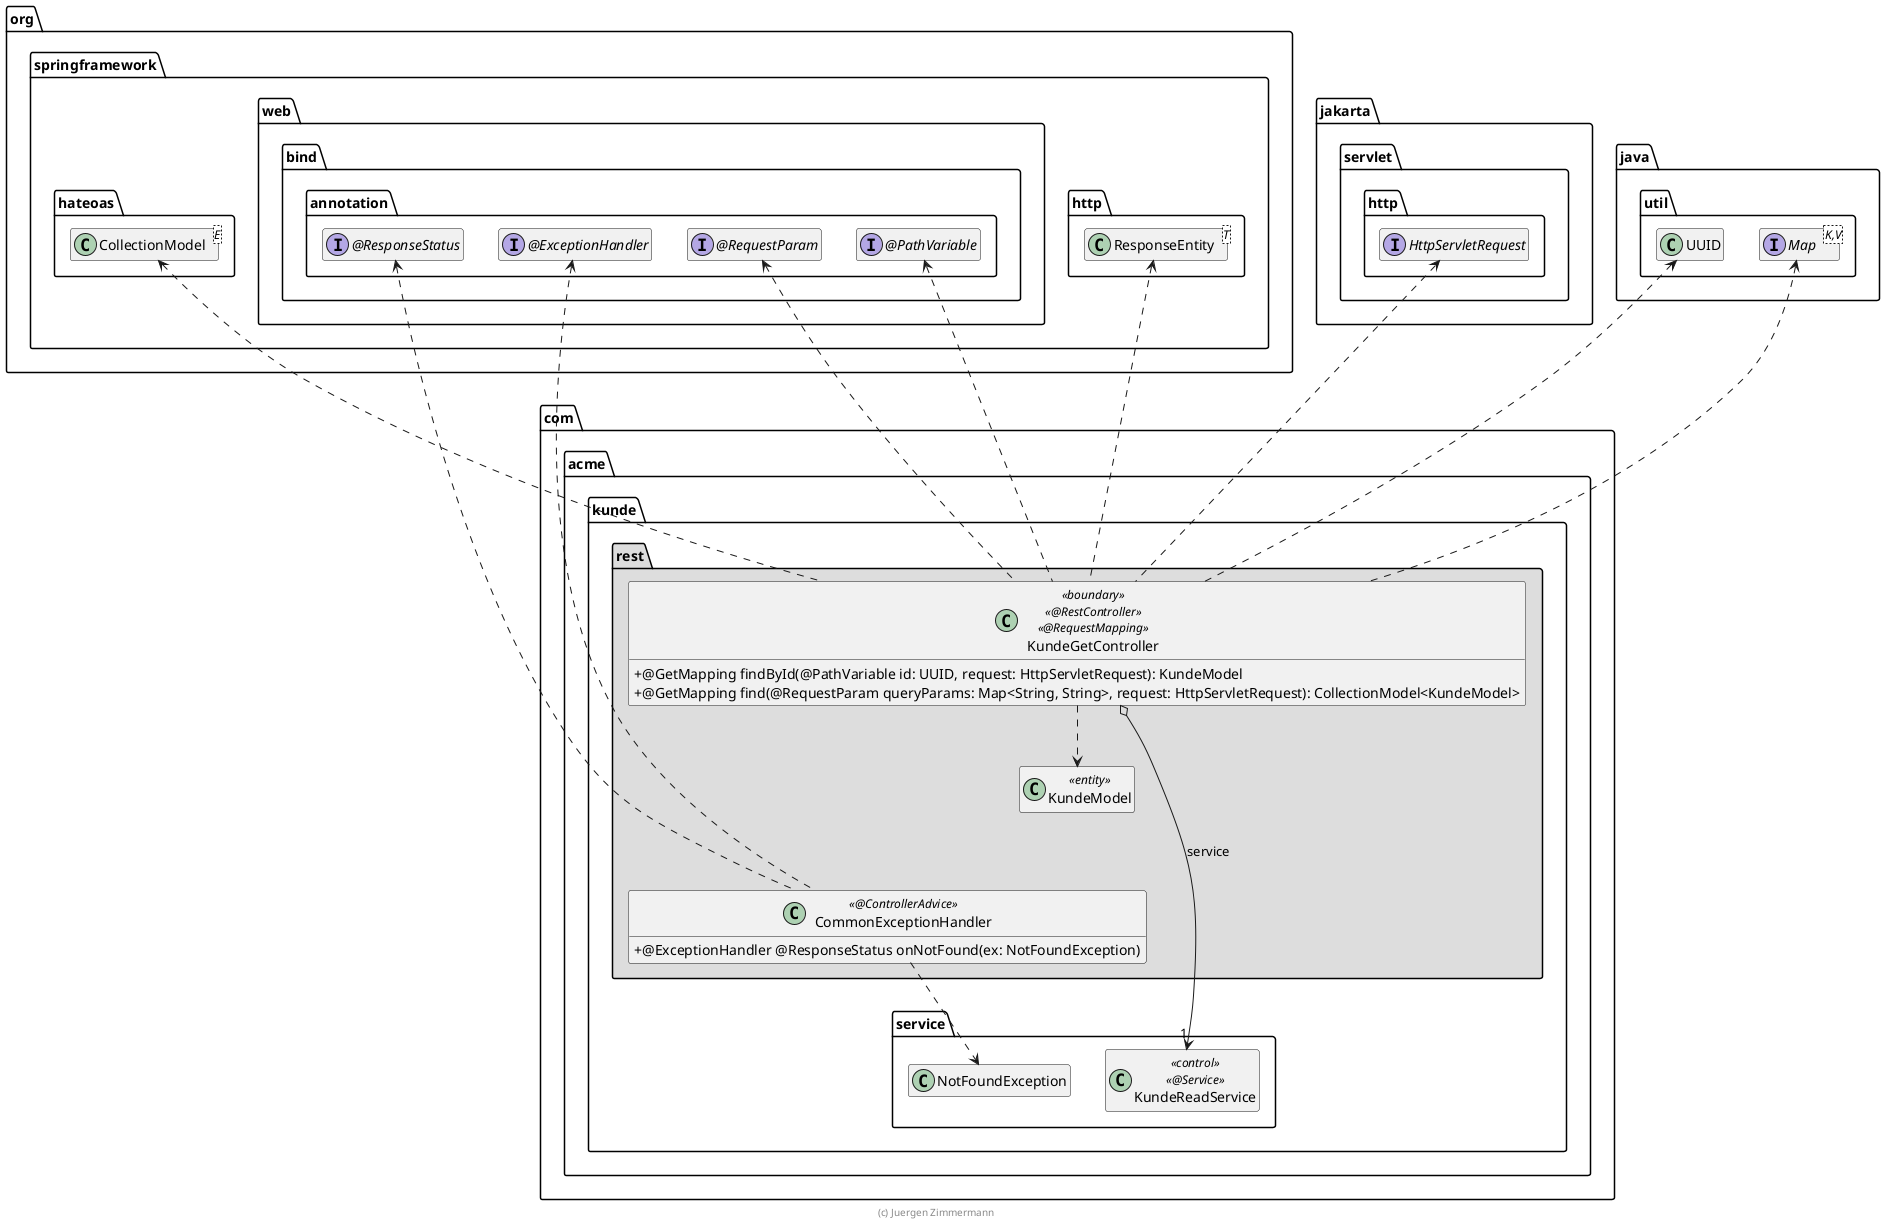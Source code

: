 ' Copyright (C) 2019 - present Juergen Zimmermann, Hochschule Karlsruhe
'
' This program is free software: you can redistribute it and/or modify
' it under the terms of the GNU General Public License as published by
' the Free Software Foundation, either version 3 of the License, or
' (at your option) any later version.
'
' This program is distributed in the hope that it will be useful,
' but WITHOUT ANY WARRANTY; without even the implied warranty of
' MERCHANTABILITY or FITNESS FOR A PARTICULAR PURPOSE.  See the
' GNU General Public License for more details.
'
' You should have received a copy of the GNU General Public License
' along with this program.  If not, see <https://www.gnu.org/licenses/>.
@startuml KundeGetController

skinparam classAttributeIconSize 0

package org.springframework {
    package web.bind.annotation {
        interface "@PathVariable" as PathVariable
        interface "@RequestParam" as RequestParam
        interface "@ExceptionHandler" as ExceptionHandler
        interface "@ResponseStatus" as ResponseStatus
    }

    package http {
        class ResponseEntity<T>
    }
    package hateoas {
        class CollectionModel<E>
    }
}

package jakarta.servlet.http {
    interface HttpServletRequest
}

package java.util {
    interface Map<K,V>
    class UUID
}

package com.acme.kunde {
    package service {
        class KundeReadService << control >> << @Service >>
        class NotFoundException
    }

    package rest #DDDDDD {
        class KundeModel <<entity>>

        class KundeGetController << boundary >> << @RestController >> << @RequestMapping >> {
            + @GetMapping findById(@PathVariable id: UUID, request: HttpServletRequest): KundeModel
            + @GetMapping find(@RequestParam queryParams: Map<String, String>, request: HttpServletRequest): CollectionModel<KundeModel>
        }

        class CommonExceptionHandler << @ControllerAdvice >> {
            + @ExceptionHandler @ResponseStatus onNotFound(ex: NotFoundException)
        }

        KundeGetController o--> "1" KundeReadService : service
        KundeGetController ..> KundeModel

        KundeGetController .up.> ResponseEntity
        KundeGetController .up.> CollectionModel
        KundeGetController .up.> HttpServletRequest
        KundeGetController .up.> PathVariable
        KundeGetController .up.> RequestParam

        CommonExceptionHandler .up.> ExceptionHandler
        CommonExceptionHandler .up.> ResponseStatus
        CommonExceptionHandler ..> NotFoundException
        CommonExceptionHandler .up[hidden].> KundeModel

        KundeGetController .up.> UUID
        KundeGetController .up.> Map

        KundeModel .[hidden].> KundeReadService
    }
}

hide empty members

footer (c) Juergen Zimmermann

@enduml
